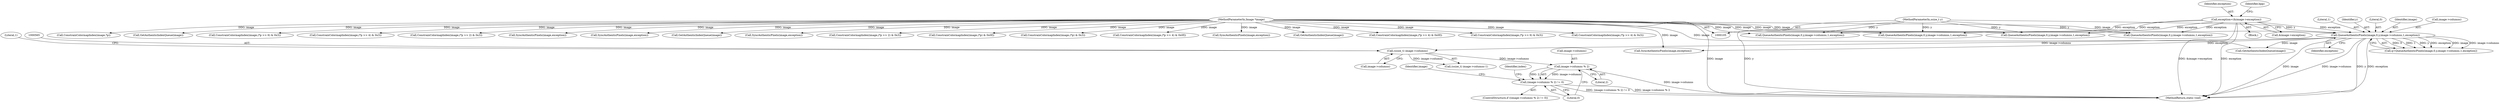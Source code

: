 digraph "0_ImageMagick_d9b2209a69ee90d8df81fb124eb66f593eb9f599@pointer" {
"1000630" [label="(Call,image->columns % 2)"];
"1000564" [label="(Call,(ssize_t) image->columns)"];
"1000537" [label="(Call,QueueAuthenticPixels(image,0,y,image->columns,1,exception))"];
"1000108" [label="(MethodParameterIn,Image *image)"];
"1000107" [label="(MethodParameterIn,ssize_t y)"];
"1000117" [label="(Call,exception=(&image->exception))"];
"1000629" [label="(Call,(image->columns % 2) != 0)"];
"1000464" [label="(Call,ConstrainColormapIndex(image,(*p >> 4) & 0x3))"];
"1000713" [label="(Call,ConstrainColormapIndex(image,*p))"];
"1000148" [label="(Call,GetAuthenticIndexQueue(image))"];
"1000668" [label="(Identifier,image)"];
"1000429" [label="(Call,ConstrainColormapIndex(image,(*p >> 6) & 0x3))"];
"1000110" [label="(Block,)"];
"1000340" [label="(Call,ConstrainColormapIndex(image,(*p >> 4) & 0x3))"];
"1000499" [label="(Call,ConstrainColormapIndex(image,(*p >> 2) & 0x3))"];
"1000117" [label="(Call,exception=(&image->exception))"];
"1000275" [label="(Call,QueueAuthenticPixels(image,0,y,image->columns,1,exception))"];
"1000119" [label="(Call,&image->exception)"];
"1000638" [label="(Identifier,index)"];
"1000527" [label="(Call,SyncAuthenticPixels(image,exception))"];
"1000798" [label="(Call,SyncAuthenticPixels(image,exception))"];
"1000293" [label="(Call,GetAuthenticIndexQueue(image))"];
"1000667" [label="(Call,SyncAuthenticPixels(image,exception))"];
"1000746" [label="(Call,QueueAuthenticPixels(image,0,y,image->columns,1,exception))"];
"1000630" [label="(Call,image->columns % 2)"];
"1000108" [label="(MethodParameterIn,Image *image)"];
"1000538" [label="(Identifier,image)"];
"1000737" [label="(Call,SyncAuthenticPixels(image,exception))"];
"1000803" [label="(MethodReturn,static void)"];
"1000541" [label="(Call,image->columns)"];
"1000366" [label="(Call,ConstrainColormapIndex(image,(*p >> 2) & 0x3))"];
"1000544" [label="(Literal,1)"];
"1000569" [label="(Literal,1)"];
"1000537" [label="(Call,QueueAuthenticPixels(image,0,y,image->columns,1,exception))"];
"1000563" [label="(Call,(ssize_t) image->columns-1)"];
"1000545" [label="(Identifier,exception)"];
"1000631" [label="(Call,image->columns)"];
"1000628" [label="(ControlStructure,if ((image->columns % 2) != 0))"];
"1000535" [label="(Call,q=QueueAuthenticPixels(image,0,y,image->columns,1,exception))"];
"1000602" [label="(Call,ConstrainColormapIndex(image,(*p) & 0x0f))"];
"1000635" [label="(Literal,0)"];
"1000566" [label="(Call,image->columns)"];
"1000555" [label="(Call,GetAuthenticIndexQueue(image))"];
"1000629" [label="(Call,(image->columns % 2) != 0)"];
"1000107" [label="(MethodParameterIn,ssize_t y)"];
"1000634" [label="(Literal,2)"];
"1000118" [label="(Identifier,exception)"];
"1000392" [label="(Call,ConstrainColormapIndex(image,(*p) & 0x3))"];
"1000540" [label="(Identifier,y)"];
"1000564" [label="(Call,(ssize_t) image->columns)"];
"1000639" [label="(Call,ConstrainColormapIndex(image,(*p >> 4) & 0x0f))"];
"1000266" [label="(Call,SyncAuthenticPixels(image,exception))"];
"1000695" [label="(Call,GetAuthenticIndexQueue(image))"];
"1000130" [label="(Call,QueueAuthenticPixels(image,0,y,image->columns,1,exception))"];
"1000576" [label="(Call,ConstrainColormapIndex(image,(*p >> 4) & 0x0f))"];
"1000124" [label="(Identifier,bpp)"];
"1000314" [label="(Call,ConstrainColormapIndex(image,(*p >> 6) & 0x3))"];
"1000677" [label="(Call,QueueAuthenticPixels(image,0,y,image->columns,1,exception))"];
"1000539" [label="(Literal,0)"];
"1000630" -> "1000629"  [label="AST: "];
"1000630" -> "1000634"  [label="CFG: "];
"1000631" -> "1000630"  [label="AST: "];
"1000634" -> "1000630"  [label="AST: "];
"1000635" -> "1000630"  [label="CFG: "];
"1000630" -> "1000803"  [label="DDG: image->columns"];
"1000630" -> "1000629"  [label="DDG: image->columns"];
"1000630" -> "1000629"  [label="DDG: 2"];
"1000564" -> "1000630"  [label="DDG: image->columns"];
"1000564" -> "1000563"  [label="AST: "];
"1000564" -> "1000566"  [label="CFG: "];
"1000565" -> "1000564"  [label="AST: "];
"1000566" -> "1000564"  [label="AST: "];
"1000569" -> "1000564"  [label="CFG: "];
"1000564" -> "1000563"  [label="DDG: image->columns"];
"1000537" -> "1000564"  [label="DDG: image->columns"];
"1000537" -> "1000535"  [label="AST: "];
"1000537" -> "1000545"  [label="CFG: "];
"1000538" -> "1000537"  [label="AST: "];
"1000539" -> "1000537"  [label="AST: "];
"1000540" -> "1000537"  [label="AST: "];
"1000541" -> "1000537"  [label="AST: "];
"1000544" -> "1000537"  [label="AST: "];
"1000545" -> "1000537"  [label="AST: "];
"1000535" -> "1000537"  [label="CFG: "];
"1000537" -> "1000803"  [label="DDG: y"];
"1000537" -> "1000803"  [label="DDG: exception"];
"1000537" -> "1000803"  [label="DDG: image"];
"1000537" -> "1000803"  [label="DDG: image->columns"];
"1000537" -> "1000535"  [label="DDG: 0"];
"1000537" -> "1000535"  [label="DDG: 1"];
"1000537" -> "1000535"  [label="DDG: y"];
"1000537" -> "1000535"  [label="DDG: exception"];
"1000537" -> "1000535"  [label="DDG: image"];
"1000537" -> "1000535"  [label="DDG: image->columns"];
"1000108" -> "1000537"  [label="DDG: image"];
"1000107" -> "1000537"  [label="DDG: y"];
"1000117" -> "1000537"  [label="DDG: exception"];
"1000537" -> "1000555"  [label="DDG: image"];
"1000537" -> "1000667"  [label="DDG: exception"];
"1000108" -> "1000105"  [label="AST: "];
"1000108" -> "1000803"  [label="DDG: image"];
"1000108" -> "1000130"  [label="DDG: image"];
"1000108" -> "1000148"  [label="DDG: image"];
"1000108" -> "1000266"  [label="DDG: image"];
"1000108" -> "1000275"  [label="DDG: image"];
"1000108" -> "1000293"  [label="DDG: image"];
"1000108" -> "1000314"  [label="DDG: image"];
"1000108" -> "1000340"  [label="DDG: image"];
"1000108" -> "1000366"  [label="DDG: image"];
"1000108" -> "1000392"  [label="DDG: image"];
"1000108" -> "1000429"  [label="DDG: image"];
"1000108" -> "1000464"  [label="DDG: image"];
"1000108" -> "1000499"  [label="DDG: image"];
"1000108" -> "1000527"  [label="DDG: image"];
"1000108" -> "1000555"  [label="DDG: image"];
"1000108" -> "1000576"  [label="DDG: image"];
"1000108" -> "1000602"  [label="DDG: image"];
"1000108" -> "1000639"  [label="DDG: image"];
"1000108" -> "1000667"  [label="DDG: image"];
"1000108" -> "1000677"  [label="DDG: image"];
"1000108" -> "1000695"  [label="DDG: image"];
"1000108" -> "1000713"  [label="DDG: image"];
"1000108" -> "1000737"  [label="DDG: image"];
"1000108" -> "1000746"  [label="DDG: image"];
"1000108" -> "1000798"  [label="DDG: image"];
"1000107" -> "1000105"  [label="AST: "];
"1000107" -> "1000803"  [label="DDG: y"];
"1000107" -> "1000130"  [label="DDG: y"];
"1000107" -> "1000275"  [label="DDG: y"];
"1000107" -> "1000677"  [label="DDG: y"];
"1000107" -> "1000746"  [label="DDG: y"];
"1000117" -> "1000110"  [label="AST: "];
"1000117" -> "1000119"  [label="CFG: "];
"1000118" -> "1000117"  [label="AST: "];
"1000119" -> "1000117"  [label="AST: "];
"1000124" -> "1000117"  [label="CFG: "];
"1000117" -> "1000803"  [label="DDG: exception"];
"1000117" -> "1000803"  [label="DDG: &image->exception"];
"1000117" -> "1000130"  [label="DDG: exception"];
"1000117" -> "1000275"  [label="DDG: exception"];
"1000117" -> "1000677"  [label="DDG: exception"];
"1000117" -> "1000746"  [label="DDG: exception"];
"1000629" -> "1000628"  [label="AST: "];
"1000629" -> "1000635"  [label="CFG: "];
"1000635" -> "1000629"  [label="AST: "];
"1000638" -> "1000629"  [label="CFG: "];
"1000668" -> "1000629"  [label="CFG: "];
"1000629" -> "1000803"  [label="DDG: image->columns % 2"];
"1000629" -> "1000803"  [label="DDG: (image->columns % 2) != 0"];
}
